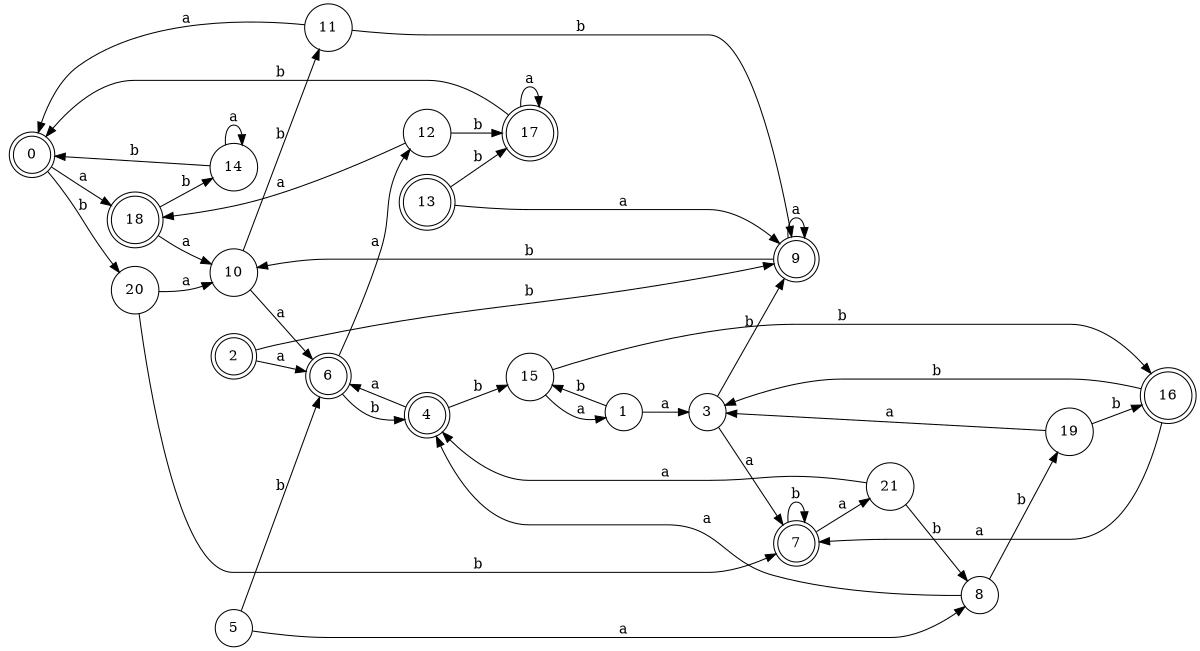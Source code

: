 digraph n18_5 {
__start0 [label="" shape="none"];

rankdir=LR;
size="8,5";

s0 [style="rounded,filled", color="black", fillcolor="white" shape="doublecircle", label="0"];
s1 [style="filled", color="black", fillcolor="white" shape="circle", label="1"];
s2 [style="rounded,filled", color="black", fillcolor="white" shape="doublecircle", label="2"];
s3 [style="filled", color="black", fillcolor="white" shape="circle", label="3"];
s4 [style="rounded,filled", color="black", fillcolor="white" shape="doublecircle", label="4"];
s5 [style="filled", color="black", fillcolor="white" shape="circle", label="5"];
s6 [style="rounded,filled", color="black", fillcolor="white" shape="doublecircle", label="6"];
s7 [style="rounded,filled", color="black", fillcolor="white" shape="doublecircle", label="7"];
s8 [style="filled", color="black", fillcolor="white" shape="circle", label="8"];
s9 [style="rounded,filled", color="black", fillcolor="white" shape="doublecircle", label="9"];
s10 [style="filled", color="black", fillcolor="white" shape="circle", label="10"];
s11 [style="filled", color="black", fillcolor="white" shape="circle", label="11"];
s12 [style="filled", color="black", fillcolor="white" shape="circle", label="12"];
s13 [style="rounded,filled", color="black", fillcolor="white" shape="doublecircle", label="13"];
s14 [style="filled", color="black", fillcolor="white" shape="circle", label="14"];
s15 [style="filled", color="black", fillcolor="white" shape="circle", label="15"];
s16 [style="rounded,filled", color="black", fillcolor="white" shape="doublecircle", label="16"];
s17 [style="rounded,filled", color="black", fillcolor="white" shape="doublecircle", label="17"];
s18 [style="rounded,filled", color="black", fillcolor="white" shape="doublecircle", label="18"];
s19 [style="filled", color="black", fillcolor="white" shape="circle", label="19"];
s20 [style="filled", color="black", fillcolor="white" shape="circle", label="20"];
s21 [style="filled", color="black", fillcolor="white" shape="circle", label="21"];
s0 -> s18 [label="a"];
s0 -> s20 [label="b"];
s1 -> s3 [label="a"];
s1 -> s15 [label="b"];
s2 -> s6 [label="a"];
s2 -> s9 [label="b"];
s3 -> s7 [label="a"];
s3 -> s9 [label="b"];
s4 -> s6 [label="a"];
s4 -> s15 [label="b"];
s5 -> s8 [label="a"];
s5 -> s6 [label="b"];
s6 -> s12 [label="a"];
s6 -> s4 [label="b"];
s7 -> s21 [label="a"];
s7 -> s7 [label="b"];
s8 -> s4 [label="a"];
s8 -> s19 [label="b"];
s9 -> s9 [label="a"];
s9 -> s10 [label="b"];
s10 -> s6 [label="a"];
s10 -> s11 [label="b"];
s11 -> s0 [label="a"];
s11 -> s9 [label="b"];
s12 -> s18 [label="a"];
s12 -> s17 [label="b"];
s13 -> s9 [label="a"];
s13 -> s17 [label="b"];
s14 -> s14 [label="a"];
s14 -> s0 [label="b"];
s15 -> s1 [label="a"];
s15 -> s16 [label="b"];
s16 -> s7 [label="a"];
s16 -> s3 [label="b"];
s17 -> s17 [label="a"];
s17 -> s0 [label="b"];
s18 -> s10 [label="a"];
s18 -> s14 [label="b"];
s19 -> s3 [label="a"];
s19 -> s16 [label="b"];
s20 -> s10 [label="a"];
s20 -> s7 [label="b"];
s21 -> s4 [label="a"];
s21 -> s8 [label="b"];

}